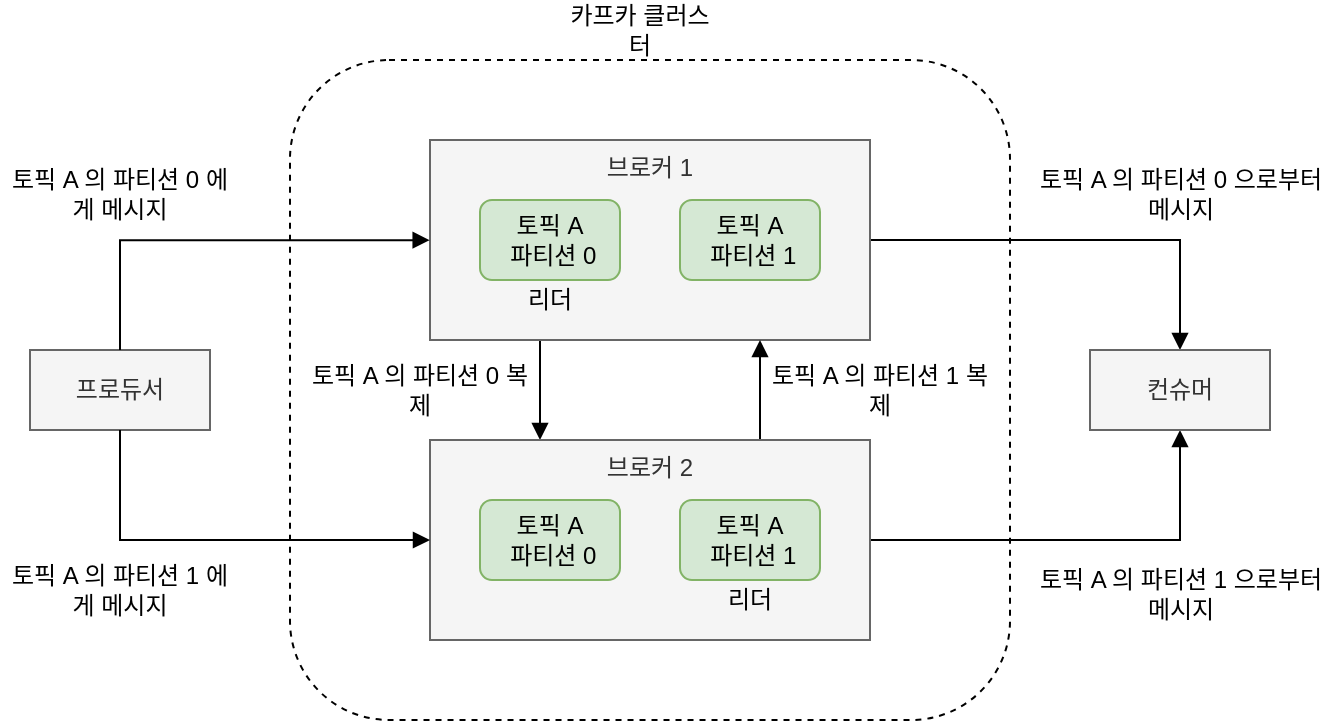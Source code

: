 <mxfile version="22.1.2" type="device">
  <diagram name="페이지-1" id="k74Nsv4QhPLt9F3IDb36">
    <mxGraphModel dx="1114" dy="894" grid="1" gridSize="10" guides="1" tooltips="1" connect="1" arrows="1" fold="1" page="1" pageScale="1" pageWidth="827" pageHeight="1169" math="0" shadow="0">
      <root>
        <mxCell id="0" />
        <mxCell id="1" parent="0" />
        <mxCell id="hBqChWGBiPcqJjodEi8B-16" value="" style="rounded=1;whiteSpace=wrap;html=1;dashed=1;fillColor=none;" vertex="1" parent="1">
          <mxGeometry x="190" y="100" width="360" height="330" as="geometry" />
        </mxCell>
        <mxCell id="hBqChWGBiPcqJjodEi8B-12" style="edgeStyle=orthogonalEdgeStyle;rounded=0;orthogonalLoop=1;jettySize=auto;html=1;exitX=0.25;exitY=1;exitDx=0;exitDy=0;entryX=0.25;entryY=0;entryDx=0;entryDy=0;endArrow=block;endFill=1;" edge="1" parent="1" source="hBqChWGBiPcqJjodEi8B-1" target="hBqChWGBiPcqJjodEi8B-8">
          <mxGeometry relative="1" as="geometry" />
        </mxCell>
        <mxCell id="hBqChWGBiPcqJjodEi8B-22" style="edgeStyle=orthogonalEdgeStyle;rounded=0;orthogonalLoop=1;jettySize=auto;html=1;entryX=0.5;entryY=0;entryDx=0;entryDy=0;endArrow=block;endFill=1;" edge="1" parent="1" source="hBqChWGBiPcqJjodEi8B-1" target="hBqChWGBiPcqJjodEi8B-19">
          <mxGeometry relative="1" as="geometry" />
        </mxCell>
        <mxCell id="hBqChWGBiPcqJjodEi8B-1" value="브로커 1" style="rounded=0;whiteSpace=wrap;html=1;horizontal=1;verticalAlign=top;fillColor=#f5f5f5;fontColor=#333333;strokeColor=#666666;" vertex="1" parent="1">
          <mxGeometry x="260" y="140" width="220" height="100" as="geometry" />
        </mxCell>
        <mxCell id="hBqChWGBiPcqJjodEi8B-2" value="토픽 A&lt;br&gt;&amp;nbsp;파티션 0" style="rounded=1;whiteSpace=wrap;html=1;fillColor=#d5e8d4;strokeColor=#82b366;" vertex="1" parent="1">
          <mxGeometry x="285" y="170" width="70" height="40" as="geometry" />
        </mxCell>
        <mxCell id="hBqChWGBiPcqJjodEi8B-3" value="토픽 A&lt;br&gt;&amp;nbsp;파티션 1" style="rounded=1;whiteSpace=wrap;html=1;fillColor=#d5e8d4;strokeColor=#82b366;" vertex="1" parent="1">
          <mxGeometry x="385" y="170" width="70" height="40" as="geometry" />
        </mxCell>
        <mxCell id="hBqChWGBiPcqJjodEi8B-7" value="리더" style="text;html=1;strokeColor=none;fillColor=none;align=center;verticalAlign=middle;whiteSpace=wrap;rounded=0;" vertex="1" parent="1">
          <mxGeometry x="295" y="210" width="50" height="20" as="geometry" />
        </mxCell>
        <mxCell id="hBqChWGBiPcqJjodEi8B-14" style="edgeStyle=orthogonalEdgeStyle;rounded=0;orthogonalLoop=1;jettySize=auto;html=1;exitX=0.75;exitY=0;exitDx=0;exitDy=0;entryX=0.75;entryY=1;entryDx=0;entryDy=0;endArrow=block;endFill=1;" edge="1" parent="1" source="hBqChWGBiPcqJjodEi8B-8" target="hBqChWGBiPcqJjodEi8B-1">
          <mxGeometry relative="1" as="geometry" />
        </mxCell>
        <mxCell id="hBqChWGBiPcqJjodEi8B-23" style="edgeStyle=orthogonalEdgeStyle;rounded=0;orthogonalLoop=1;jettySize=auto;html=1;entryX=0.5;entryY=1;entryDx=0;entryDy=0;endArrow=block;endFill=1;" edge="1" parent="1" source="hBqChWGBiPcqJjodEi8B-8" target="hBqChWGBiPcqJjodEi8B-19">
          <mxGeometry relative="1" as="geometry" />
        </mxCell>
        <mxCell id="hBqChWGBiPcqJjodEi8B-8" value="브로커 2" style="rounded=0;whiteSpace=wrap;html=1;horizontal=1;verticalAlign=top;fillColor=#f5f5f5;fontColor=#333333;strokeColor=#666666;" vertex="1" parent="1">
          <mxGeometry x="260" y="290" width="220" height="100" as="geometry" />
        </mxCell>
        <mxCell id="hBqChWGBiPcqJjodEi8B-9" value="토픽 A&lt;br&gt;&amp;nbsp;파티션 0" style="rounded=1;whiteSpace=wrap;html=1;fillColor=#d5e8d4;strokeColor=#82b366;" vertex="1" parent="1">
          <mxGeometry x="285" y="320" width="70" height="40" as="geometry" />
        </mxCell>
        <mxCell id="hBqChWGBiPcqJjodEi8B-10" value="토픽 A&lt;br&gt;&amp;nbsp;파티션 1" style="rounded=1;whiteSpace=wrap;html=1;fillColor=#d5e8d4;strokeColor=#82b366;" vertex="1" parent="1">
          <mxGeometry x="385" y="320" width="70" height="40" as="geometry" />
        </mxCell>
        <mxCell id="hBqChWGBiPcqJjodEi8B-11" value="리더" style="text;html=1;strokeColor=none;fillColor=none;align=center;verticalAlign=middle;whiteSpace=wrap;rounded=0;" vertex="1" parent="1">
          <mxGeometry x="395" y="360" width="50" height="20" as="geometry" />
        </mxCell>
        <mxCell id="hBqChWGBiPcqJjodEi8B-13" value="토픽 A 의 파티션 0 복제" style="text;html=1;strokeColor=none;fillColor=none;align=center;verticalAlign=middle;whiteSpace=wrap;rounded=0;" vertex="1" parent="1">
          <mxGeometry x="195" y="255" width="120" height="20" as="geometry" />
        </mxCell>
        <mxCell id="hBqChWGBiPcqJjodEi8B-15" value="토픽 A 의 파티션 1 복제" style="text;html=1;strokeColor=none;fillColor=none;align=center;verticalAlign=middle;whiteSpace=wrap;rounded=0;" vertex="1" parent="1">
          <mxGeometry x="425" y="255" width="120" height="20" as="geometry" />
        </mxCell>
        <mxCell id="hBqChWGBiPcqJjodEi8B-17" value="카프카 클러스터" style="text;html=1;strokeColor=none;fillColor=none;align=center;verticalAlign=middle;whiteSpace=wrap;rounded=0;" vertex="1" parent="1">
          <mxGeometry x="325" y="70" width="80" height="30" as="geometry" />
        </mxCell>
        <mxCell id="hBqChWGBiPcqJjodEi8B-18" value="프로듀서" style="rounded=0;whiteSpace=wrap;html=1;fillColor=#f5f5f5;fontColor=#333333;strokeColor=#666666;" vertex="1" parent="1">
          <mxGeometry x="60" y="245" width="90" height="40" as="geometry" />
        </mxCell>
        <mxCell id="hBqChWGBiPcqJjodEi8B-19" value="컨슈머" style="rounded=0;whiteSpace=wrap;html=1;fillColor=#f5f5f5;fontColor=#333333;strokeColor=#666666;" vertex="1" parent="1">
          <mxGeometry x="590" y="245" width="90" height="40" as="geometry" />
        </mxCell>
        <mxCell id="hBqChWGBiPcqJjodEi8B-20" style="edgeStyle=orthogonalEdgeStyle;rounded=0;orthogonalLoop=1;jettySize=auto;html=1;entryX=0.194;entryY=0.273;entryDx=0;entryDy=0;entryPerimeter=0;endArrow=block;endFill=1;" edge="1" parent="1" source="hBqChWGBiPcqJjodEi8B-18" target="hBqChWGBiPcqJjodEi8B-16">
          <mxGeometry relative="1" as="geometry">
            <Array as="points">
              <mxPoint x="105" y="190" />
            </Array>
          </mxGeometry>
        </mxCell>
        <mxCell id="hBqChWGBiPcqJjodEi8B-21" style="edgeStyle=orthogonalEdgeStyle;rounded=0;orthogonalLoop=1;jettySize=auto;html=1;endArrow=block;endFill=1;" edge="1" parent="1" source="hBqChWGBiPcqJjodEi8B-18">
          <mxGeometry relative="1" as="geometry">
            <mxPoint x="260" y="340" as="targetPoint" />
            <Array as="points">
              <mxPoint x="105" y="340" />
            </Array>
          </mxGeometry>
        </mxCell>
        <mxCell id="hBqChWGBiPcqJjodEi8B-24" value="토픽 A 의 파티션 0 에게 메시지" style="text;html=1;strokeColor=none;fillColor=none;align=center;verticalAlign=middle;whiteSpace=wrap;rounded=0;" vertex="1" parent="1">
          <mxGeometry x="45" y="150" width="120" height="34" as="geometry" />
        </mxCell>
        <mxCell id="hBqChWGBiPcqJjodEi8B-25" value="토픽 A 의 파티션 1 에게 메시지" style="text;html=1;strokeColor=none;fillColor=none;align=center;verticalAlign=middle;whiteSpace=wrap;rounded=0;" vertex="1" parent="1">
          <mxGeometry x="45" y="350" width="120" height="30" as="geometry" />
        </mxCell>
        <mxCell id="hBqChWGBiPcqJjodEi8B-26" value="토픽 A 의 파티션 0 으로부터 메시지" style="text;html=1;strokeColor=none;fillColor=none;align=center;verticalAlign=middle;whiteSpace=wrap;rounded=0;" vertex="1" parent="1">
          <mxGeometry x="562.5" y="150" width="145" height="34" as="geometry" />
        </mxCell>
        <mxCell id="hBqChWGBiPcqJjodEi8B-27" value="토픽 A 의 파티션 1 으로부터 메시지" style="text;html=1;strokeColor=none;fillColor=none;align=center;verticalAlign=middle;whiteSpace=wrap;rounded=0;" vertex="1" parent="1">
          <mxGeometry x="562.5" y="350" width="145" height="34" as="geometry" />
        </mxCell>
      </root>
    </mxGraphModel>
  </diagram>
</mxfile>

